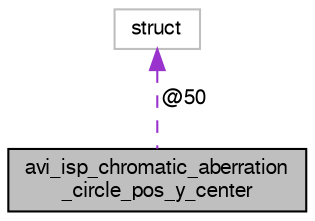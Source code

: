 digraph "avi_isp_chromatic_aberration_circle_pos_y_center"
{
  edge [fontname="FreeSans",fontsize="10",labelfontname="FreeSans",labelfontsize="10"];
  node [fontname="FreeSans",fontsize="10",shape=record];
  Node1 [label="avi_isp_chromatic_aberration\l_circle_pos_y_center",height=0.2,width=0.4,color="black", fillcolor="grey75", style="filled", fontcolor="black"];
  Node2 -> Node1 [dir="back",color="darkorchid3",fontsize="10",style="dashed",label=" @50" ,fontname="FreeSans"];
  Node2 [label="struct",height=0.2,width=0.4,color="grey75", fillcolor="white", style="filled"];
}
